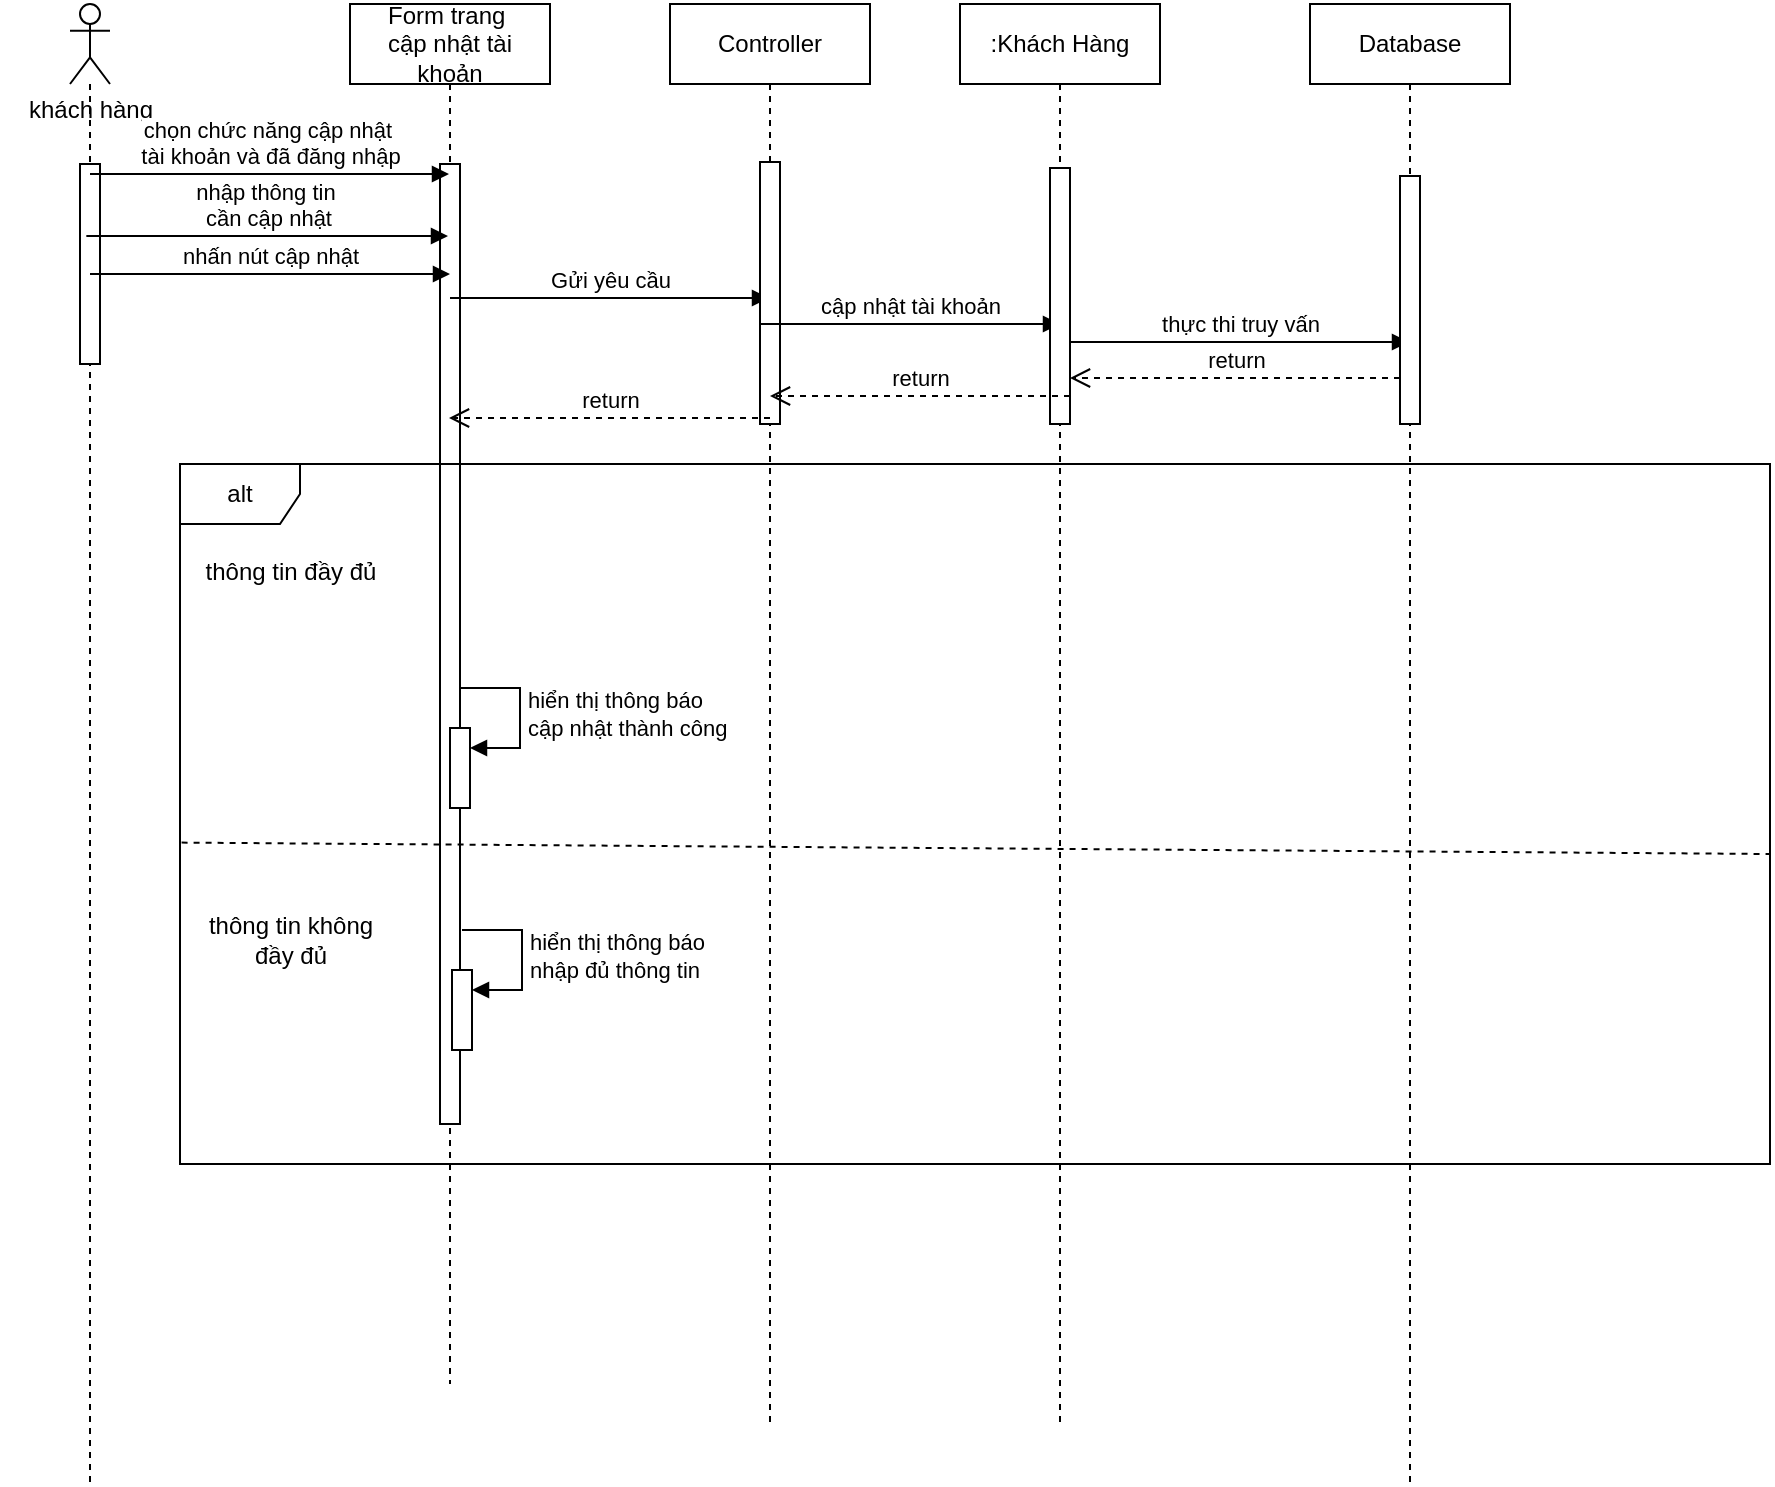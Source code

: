 <mxfile version="26.0.4">
  <diagram name="Page-1" id="ZII9o1JLxrGFV7_hvZJ1">
    <mxGraphModel dx="1886" dy="606" grid="1" gridSize="10" guides="1" tooltips="1" connect="1" arrows="1" fold="1" page="1" pageScale="1" pageWidth="850" pageHeight="1100" math="0" shadow="0">
      <root>
        <mxCell id="0" />
        <mxCell id="1" parent="0" />
        <mxCell id="C87BArZnOig4zJPpeXOv-1" value="" style="shape=umlLifeline;perimeter=lifelinePerimeter;whiteSpace=wrap;html=1;container=1;dropTarget=0;collapsible=0;recursiveResize=0;outlineConnect=0;portConstraint=eastwest;newEdgeStyle={&quot;curved&quot;:0,&quot;rounded&quot;:0};participant=umlActor;" parent="1" vertex="1">
          <mxGeometry x="-20" y="40" width="20" height="740" as="geometry" />
        </mxCell>
        <mxCell id="C87BArZnOig4zJPpeXOv-2" value="" style="html=1;points=[[0,0,0,0,5],[0,1,0,0,-5],[1,0,0,0,5],[1,1,0,0,-5]];perimeter=orthogonalPerimeter;outlineConnect=0;targetShapes=umlLifeline;portConstraint=eastwest;newEdgeStyle={&quot;curved&quot;:0,&quot;rounded&quot;:0};" parent="C87BArZnOig4zJPpeXOv-1" vertex="1">
          <mxGeometry x="5" y="80" width="10" height="100" as="geometry" />
        </mxCell>
        <mxCell id="C87BArZnOig4zJPpeXOv-3" value="Controller" style="shape=umlLifeline;perimeter=lifelinePerimeter;whiteSpace=wrap;html=1;container=1;dropTarget=0;collapsible=0;recursiveResize=0;outlineConnect=0;portConstraint=eastwest;newEdgeStyle={&quot;curved&quot;:0,&quot;rounded&quot;:0};" parent="1" vertex="1">
          <mxGeometry x="280" y="40" width="100" height="710" as="geometry" />
        </mxCell>
        <mxCell id="C87BArZnOig4zJPpeXOv-5" value="Form trang&amp;nbsp;&lt;div&gt;cập nhật tài khoản&lt;/div&gt;" style="shape=umlLifeline;perimeter=lifelinePerimeter;whiteSpace=wrap;html=1;container=1;dropTarget=0;collapsible=0;recursiveResize=0;outlineConnect=0;portConstraint=eastwest;newEdgeStyle={&quot;curved&quot;:0,&quot;rounded&quot;:0};" parent="1" vertex="1">
          <mxGeometry x="120" y="40" width="100" height="690" as="geometry" />
        </mxCell>
        <mxCell id="C87BArZnOig4zJPpeXOv-6" value="" style="html=1;points=[[0,0,0,0,5],[0,1,0,0,-5],[1,0,0,0,5],[1,1,0,0,-5]];perimeter=orthogonalPerimeter;outlineConnect=0;targetShapes=umlLifeline;portConstraint=eastwest;newEdgeStyle={&quot;curved&quot;:0,&quot;rounded&quot;:0};" parent="C87BArZnOig4zJPpeXOv-5" vertex="1">
          <mxGeometry x="45" y="80" width="10" height="480" as="geometry" />
        </mxCell>
        <mxCell id="C87BArZnOig4zJPpeXOv-7" value=":Khách Hàng" style="shape=umlLifeline;perimeter=lifelinePerimeter;whiteSpace=wrap;html=1;container=1;dropTarget=0;collapsible=0;recursiveResize=0;outlineConnect=0;portConstraint=eastwest;newEdgeStyle={&quot;curved&quot;:0,&quot;rounded&quot;:0};" parent="1" vertex="1">
          <mxGeometry x="425" y="40" width="100" height="710" as="geometry" />
        </mxCell>
        <mxCell id="C87BArZnOig4zJPpeXOv-9" value="Database" style="shape=umlLifeline;perimeter=lifelinePerimeter;whiteSpace=wrap;html=1;container=1;dropTarget=0;collapsible=0;recursiveResize=0;outlineConnect=0;portConstraint=eastwest;newEdgeStyle={&quot;curved&quot;:0,&quot;rounded&quot;:0};" parent="1" vertex="1">
          <mxGeometry x="600" y="40" width="100" height="740" as="geometry" />
        </mxCell>
        <mxCell id="C87BArZnOig4zJPpeXOv-11" value="khách hàng" style="text;html=1;align=center;verticalAlign=middle;resizable=0;points=[];autosize=1;strokeColor=none;fillColor=none;" parent="1" vertex="1">
          <mxGeometry x="-55" y="78" width="90" height="30" as="geometry" />
        </mxCell>
        <mxCell id="C87BArZnOig4zJPpeXOv-15" value="chọn chức năng cập nhật&amp;nbsp;&lt;div&gt;tài khoản và đã đăng nhập&lt;/div&gt;" style="html=1;verticalAlign=bottom;endArrow=block;curved=0;rounded=0;exitX=0.5;exitY=0.05;exitDx=0;exitDy=0;exitPerimeter=0;" parent="1" source="C87BArZnOig4zJPpeXOv-2" target="C87BArZnOig4zJPpeXOv-5" edge="1">
          <mxGeometry width="80" relative="1" as="geometry">
            <mxPoint x="30" y="110" as="sourcePoint" />
            <mxPoint x="110" y="110" as="targetPoint" />
          </mxGeometry>
        </mxCell>
        <mxCell id="C87BArZnOig4zJPpeXOv-25" value="Gửi yêu cầu" style="html=1;verticalAlign=bottom;endArrow=block;curved=0;rounded=0;" parent="1" edge="1">
          <mxGeometry width="80" relative="1" as="geometry">
            <mxPoint x="170" y="187" as="sourcePoint" />
            <mxPoint x="329.5" y="187" as="targetPoint" />
          </mxGeometry>
        </mxCell>
        <mxCell id="C87BArZnOig4zJPpeXOv-29" value="" style="html=1;points=[[0,0,0,0,5],[0,1,0,0,-5],[1,0,0,0,5],[1,1,0,0,-5]];perimeter=orthogonalPerimeter;outlineConnect=0;targetShapes=umlLifeline;portConstraint=eastwest;newEdgeStyle={&quot;curved&quot;:0,&quot;rounded&quot;:0};" parent="1" vertex="1">
          <mxGeometry x="325" y="119" width="10" height="131" as="geometry" />
        </mxCell>
        <mxCell id="GxprmWoYiNQX0bp0rDYo-17" value="nhập thông tin&amp;nbsp;&lt;div&gt;cần cập nhật&lt;/div&gt;" style="html=1;verticalAlign=bottom;endArrow=block;curved=0;rounded=0;" parent="1" edge="1">
          <mxGeometry width="80" relative="1" as="geometry">
            <mxPoint x="-11.833" y="156" as="sourcePoint" />
            <mxPoint x="169" y="156" as="targetPoint" />
          </mxGeometry>
        </mxCell>
        <mxCell id="GxprmWoYiNQX0bp0rDYo-18" value="nhấn nút cập nhật" style="html=1;verticalAlign=bottom;endArrow=block;curved=0;rounded=0;" parent="1" source="C87BArZnOig4zJPpeXOv-1" edge="1">
          <mxGeometry width="80" relative="1" as="geometry">
            <mxPoint x="20" y="175" as="sourcePoint" />
            <mxPoint x="170" y="175" as="targetPoint" />
          </mxGeometry>
        </mxCell>
        <mxCell id="GxprmWoYiNQX0bp0rDYo-25" value="alt" style="shape=umlFrame;whiteSpace=wrap;html=1;pointerEvents=0;" parent="1" vertex="1">
          <mxGeometry x="35" y="270" width="795" height="350" as="geometry" />
        </mxCell>
        <mxCell id="GxprmWoYiNQX0bp0rDYo-26" value="thông tin đầy đủ" style="text;html=1;align=center;verticalAlign=middle;resizable=0;points=[];autosize=1;strokeColor=none;fillColor=none;" parent="1" vertex="1">
          <mxGeometry x="35" y="309" width="110" height="30" as="geometry" />
        </mxCell>
        <mxCell id="TeXywMYYT8aZMlcioOxs-1" value="" style="html=1;points=[[0,0,0,0,5],[0,1,0,0,-5],[1,0,0,0,5],[1,1,0,0,-5]];perimeter=orthogonalPerimeter;outlineConnect=0;targetShapes=umlLifeline;portConstraint=eastwest;newEdgeStyle={&quot;curved&quot;:0,&quot;rounded&quot;:0};" parent="1" vertex="1">
          <mxGeometry x="170" y="402" width="10" height="40" as="geometry" />
        </mxCell>
        <mxCell id="TeXywMYYT8aZMlcioOxs-2" value="hiển thị thông báo&lt;div&gt;cập nhật thành công&lt;/div&gt;" style="html=1;align=left;spacingLeft=2;endArrow=block;rounded=0;edgeStyle=orthogonalEdgeStyle;curved=0;rounded=0;" parent="1" target="TeXywMYYT8aZMlcioOxs-1" edge="1">
          <mxGeometry relative="1" as="geometry">
            <mxPoint x="175" y="382" as="sourcePoint" />
            <Array as="points">
              <mxPoint x="205" y="412" />
            </Array>
          </mxGeometry>
        </mxCell>
        <mxCell id="TeXywMYYT8aZMlcioOxs-3" value="" style="endArrow=none;dashed=1;html=1;rounded=0;exitX=0.001;exitY=0.69;exitDx=0;exitDy=0;exitPerimeter=0;" parent="1" edge="1">
          <mxGeometry width="50" height="50" relative="1" as="geometry">
            <mxPoint x="35.795" y="459.3" as="sourcePoint" />
            <mxPoint x="830" y="465" as="targetPoint" />
            <Array as="points">
              <mxPoint x="830" y="465" />
            </Array>
          </mxGeometry>
        </mxCell>
        <mxCell id="TeXywMYYT8aZMlcioOxs-4" value="" style="html=1;points=[[0,0,0,0,5],[0,1,0,0,-5],[1,0,0,0,5],[1,1,0,0,-5]];perimeter=orthogonalPerimeter;outlineConnect=0;targetShapes=umlLifeline;portConstraint=eastwest;newEdgeStyle={&quot;curved&quot;:0,&quot;rounded&quot;:0};" parent="1" vertex="1">
          <mxGeometry x="171" y="523" width="10" height="40" as="geometry" />
        </mxCell>
        <mxCell id="TeXywMYYT8aZMlcioOxs-5" value="hiển thị thông báo&lt;div&gt;nhập đủ thông tin&lt;/div&gt;" style="html=1;align=left;spacingLeft=2;endArrow=block;rounded=0;edgeStyle=orthogonalEdgeStyle;curved=0;rounded=0;" parent="1" target="TeXywMYYT8aZMlcioOxs-4" edge="1">
          <mxGeometry relative="1" as="geometry">
            <mxPoint x="176" y="503" as="sourcePoint" />
            <Array as="points">
              <mxPoint x="206" y="533" />
            </Array>
          </mxGeometry>
        </mxCell>
        <mxCell id="TeXywMYYT8aZMlcioOxs-11" value="thông tin không&lt;div&gt;đầy đủ&lt;/div&gt;" style="text;html=1;align=center;verticalAlign=middle;resizable=0;points=[];autosize=1;strokeColor=none;fillColor=none;" parent="1" vertex="1">
          <mxGeometry x="35" y="488" width="110" height="40" as="geometry" />
        </mxCell>
        <mxCell id="UYxeGZNgUCMooNCchVkU-2" value="cập nhật tài khoản" style="html=1;verticalAlign=bottom;endArrow=block;curved=0;rounded=0;entryX=0;entryY=0;entryDx=0;entryDy=0;entryPerimeter=0;" parent="1" edge="1">
          <mxGeometry width="80" relative="1" as="geometry">
            <mxPoint x="325" y="200" as="sourcePoint" />
            <mxPoint x="475" y="200" as="targetPoint" />
          </mxGeometry>
        </mxCell>
        <mxCell id="UYxeGZNgUCMooNCchVkU-3" value="thực thi truy vấn" style="html=1;verticalAlign=bottom;endArrow=block;curved=0;rounded=0;" parent="1" edge="1">
          <mxGeometry width="80" relative="1" as="geometry">
            <mxPoint x="480" y="209" as="sourcePoint" />
            <mxPoint x="649.5" y="209" as="targetPoint" />
          </mxGeometry>
        </mxCell>
        <mxCell id="UYxeGZNgUCMooNCchVkU-5" value="" style="html=1;points=[[0,0,0,0,5],[0,1,0,0,-5],[1,0,0,0,5],[1,1,0,0,-5]];perimeter=orthogonalPerimeter;outlineConnect=0;targetShapes=umlLifeline;portConstraint=eastwest;newEdgeStyle={&quot;curved&quot;:0,&quot;rounded&quot;:0};" parent="1" vertex="1">
          <mxGeometry x="470" y="122" width="10" height="128" as="geometry" />
        </mxCell>
        <mxCell id="UYxeGZNgUCMooNCchVkU-6" value="" style="html=1;points=[[0,0,0,0,5],[0,1,0,0,-5],[1,0,0,0,5],[1,1,0,0,-5]];perimeter=orthogonalPerimeter;outlineConnect=0;targetShapes=umlLifeline;portConstraint=eastwest;newEdgeStyle={&quot;curved&quot;:0,&quot;rounded&quot;:0};" parent="1" vertex="1">
          <mxGeometry x="645" y="126" width="10" height="124" as="geometry" />
        </mxCell>
        <mxCell id="UYxeGZNgUCMooNCchVkU-7" value="return" style="html=1;verticalAlign=bottom;endArrow=open;dashed=1;endSize=8;curved=0;rounded=0;entryX=1;entryY=1;entryDx=0;entryDy=-5;entryPerimeter=0;" parent="1" edge="1">
          <mxGeometry relative="1" as="geometry">
            <mxPoint x="645" y="227" as="sourcePoint" />
            <mxPoint x="480" y="227" as="targetPoint" />
          </mxGeometry>
        </mxCell>
        <mxCell id="UYxeGZNgUCMooNCchVkU-8" value="return" style="html=1;verticalAlign=bottom;endArrow=open;dashed=1;endSize=8;curved=0;rounded=0;" parent="1" edge="1">
          <mxGeometry relative="1" as="geometry">
            <mxPoint x="480" y="236" as="sourcePoint" />
            <mxPoint x="330" y="236" as="targetPoint" />
          </mxGeometry>
        </mxCell>
        <mxCell id="UYxeGZNgUCMooNCchVkU-9" value="return" style="html=1;verticalAlign=bottom;endArrow=open;dashed=1;endSize=8;curved=0;rounded=0;" parent="1" edge="1">
          <mxGeometry relative="1" as="geometry">
            <mxPoint x="330" y="247" as="sourcePoint" />
            <mxPoint x="169.5" y="247" as="targetPoint" />
          </mxGeometry>
        </mxCell>
      </root>
    </mxGraphModel>
  </diagram>
</mxfile>
